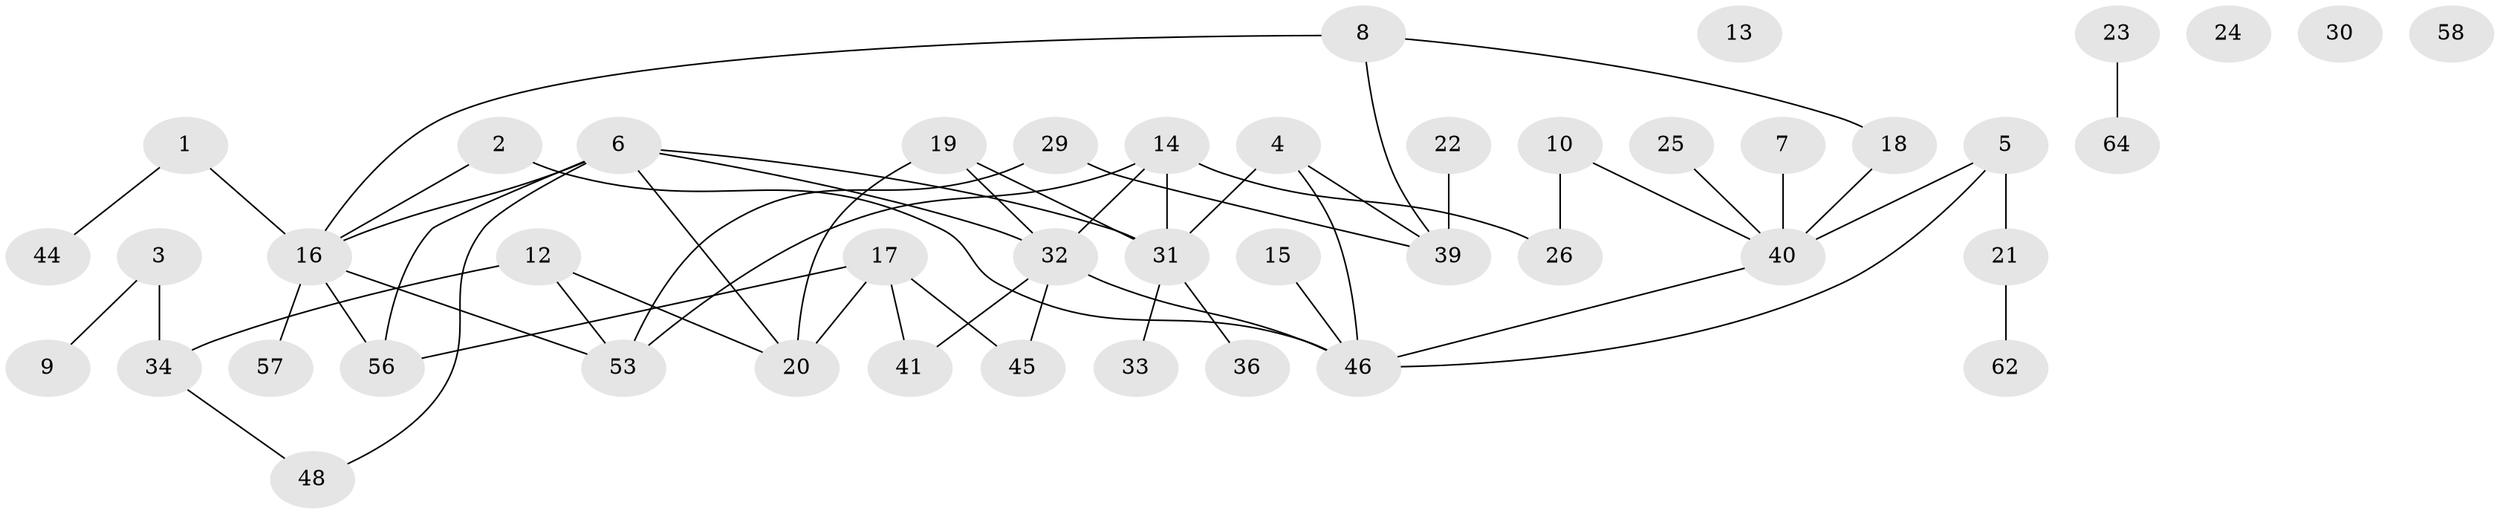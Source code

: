 // original degree distribution, {2: 0.3283582089552239, 3: 0.208955223880597, 4: 0.07462686567164178, 1: 0.22388059701492538, 0: 0.05970149253731343, 5: 0.07462686567164178, 6: 0.029850746268656716}
// Generated by graph-tools (version 1.1) at 2025/41/03/06/25 10:41:19]
// undirected, 45 vertices, 56 edges
graph export_dot {
graph [start="1"]
  node [color=gray90,style=filled];
  1;
  2;
  3;
  4;
  5 [super="+66"];
  6 [super="+37"];
  7;
  8 [super="+35"];
  9 [super="+51"];
  10 [super="+11"];
  12 [super="+27"];
  13;
  14 [super="+42"];
  15;
  16 [super="+38"];
  17 [super="+59"];
  18 [super="+47"];
  19 [super="+43"];
  20 [super="+28"];
  21 [super="+63"];
  22;
  23;
  24;
  25;
  26;
  29;
  30;
  31 [super="+65"];
  32 [super="+55"];
  33;
  34 [super="+61"];
  36;
  39 [super="+50"];
  40 [super="+67"];
  41 [super="+49"];
  44;
  45 [super="+52"];
  46 [super="+54"];
  48;
  53;
  56;
  57 [super="+60"];
  58;
  62;
  64;
  1 -- 16;
  1 -- 44;
  2 -- 46;
  2 -- 16;
  3 -- 34;
  3 -- 9;
  4 -- 46;
  4 -- 31;
  4 -- 39;
  5 -- 21;
  5 -- 46;
  5 -- 40;
  6 -- 32;
  6 -- 20;
  6 -- 16;
  6 -- 48;
  6 -- 56;
  6 -- 31;
  7 -- 40;
  8 -- 39;
  8 -- 16;
  8 -- 18;
  10 -- 26;
  10 -- 40;
  12 -- 34;
  12 -- 53;
  12 -- 20;
  14 -- 26;
  14 -- 31;
  14 -- 53;
  14 -- 32;
  15 -- 46;
  16 -- 56;
  16 -- 53;
  16 -- 57;
  17 -- 20;
  17 -- 41;
  17 -- 56;
  17 -- 45;
  18 -- 40 [weight=2];
  19 -- 32;
  19 -- 20;
  19 -- 31;
  21 -- 62;
  22 -- 39;
  23 -- 64;
  25 -- 40;
  29 -- 53;
  29 -- 39;
  31 -- 33;
  31 -- 36;
  32 -- 45;
  32 -- 46;
  32 -- 41;
  34 -- 48;
  40 -- 46;
}
